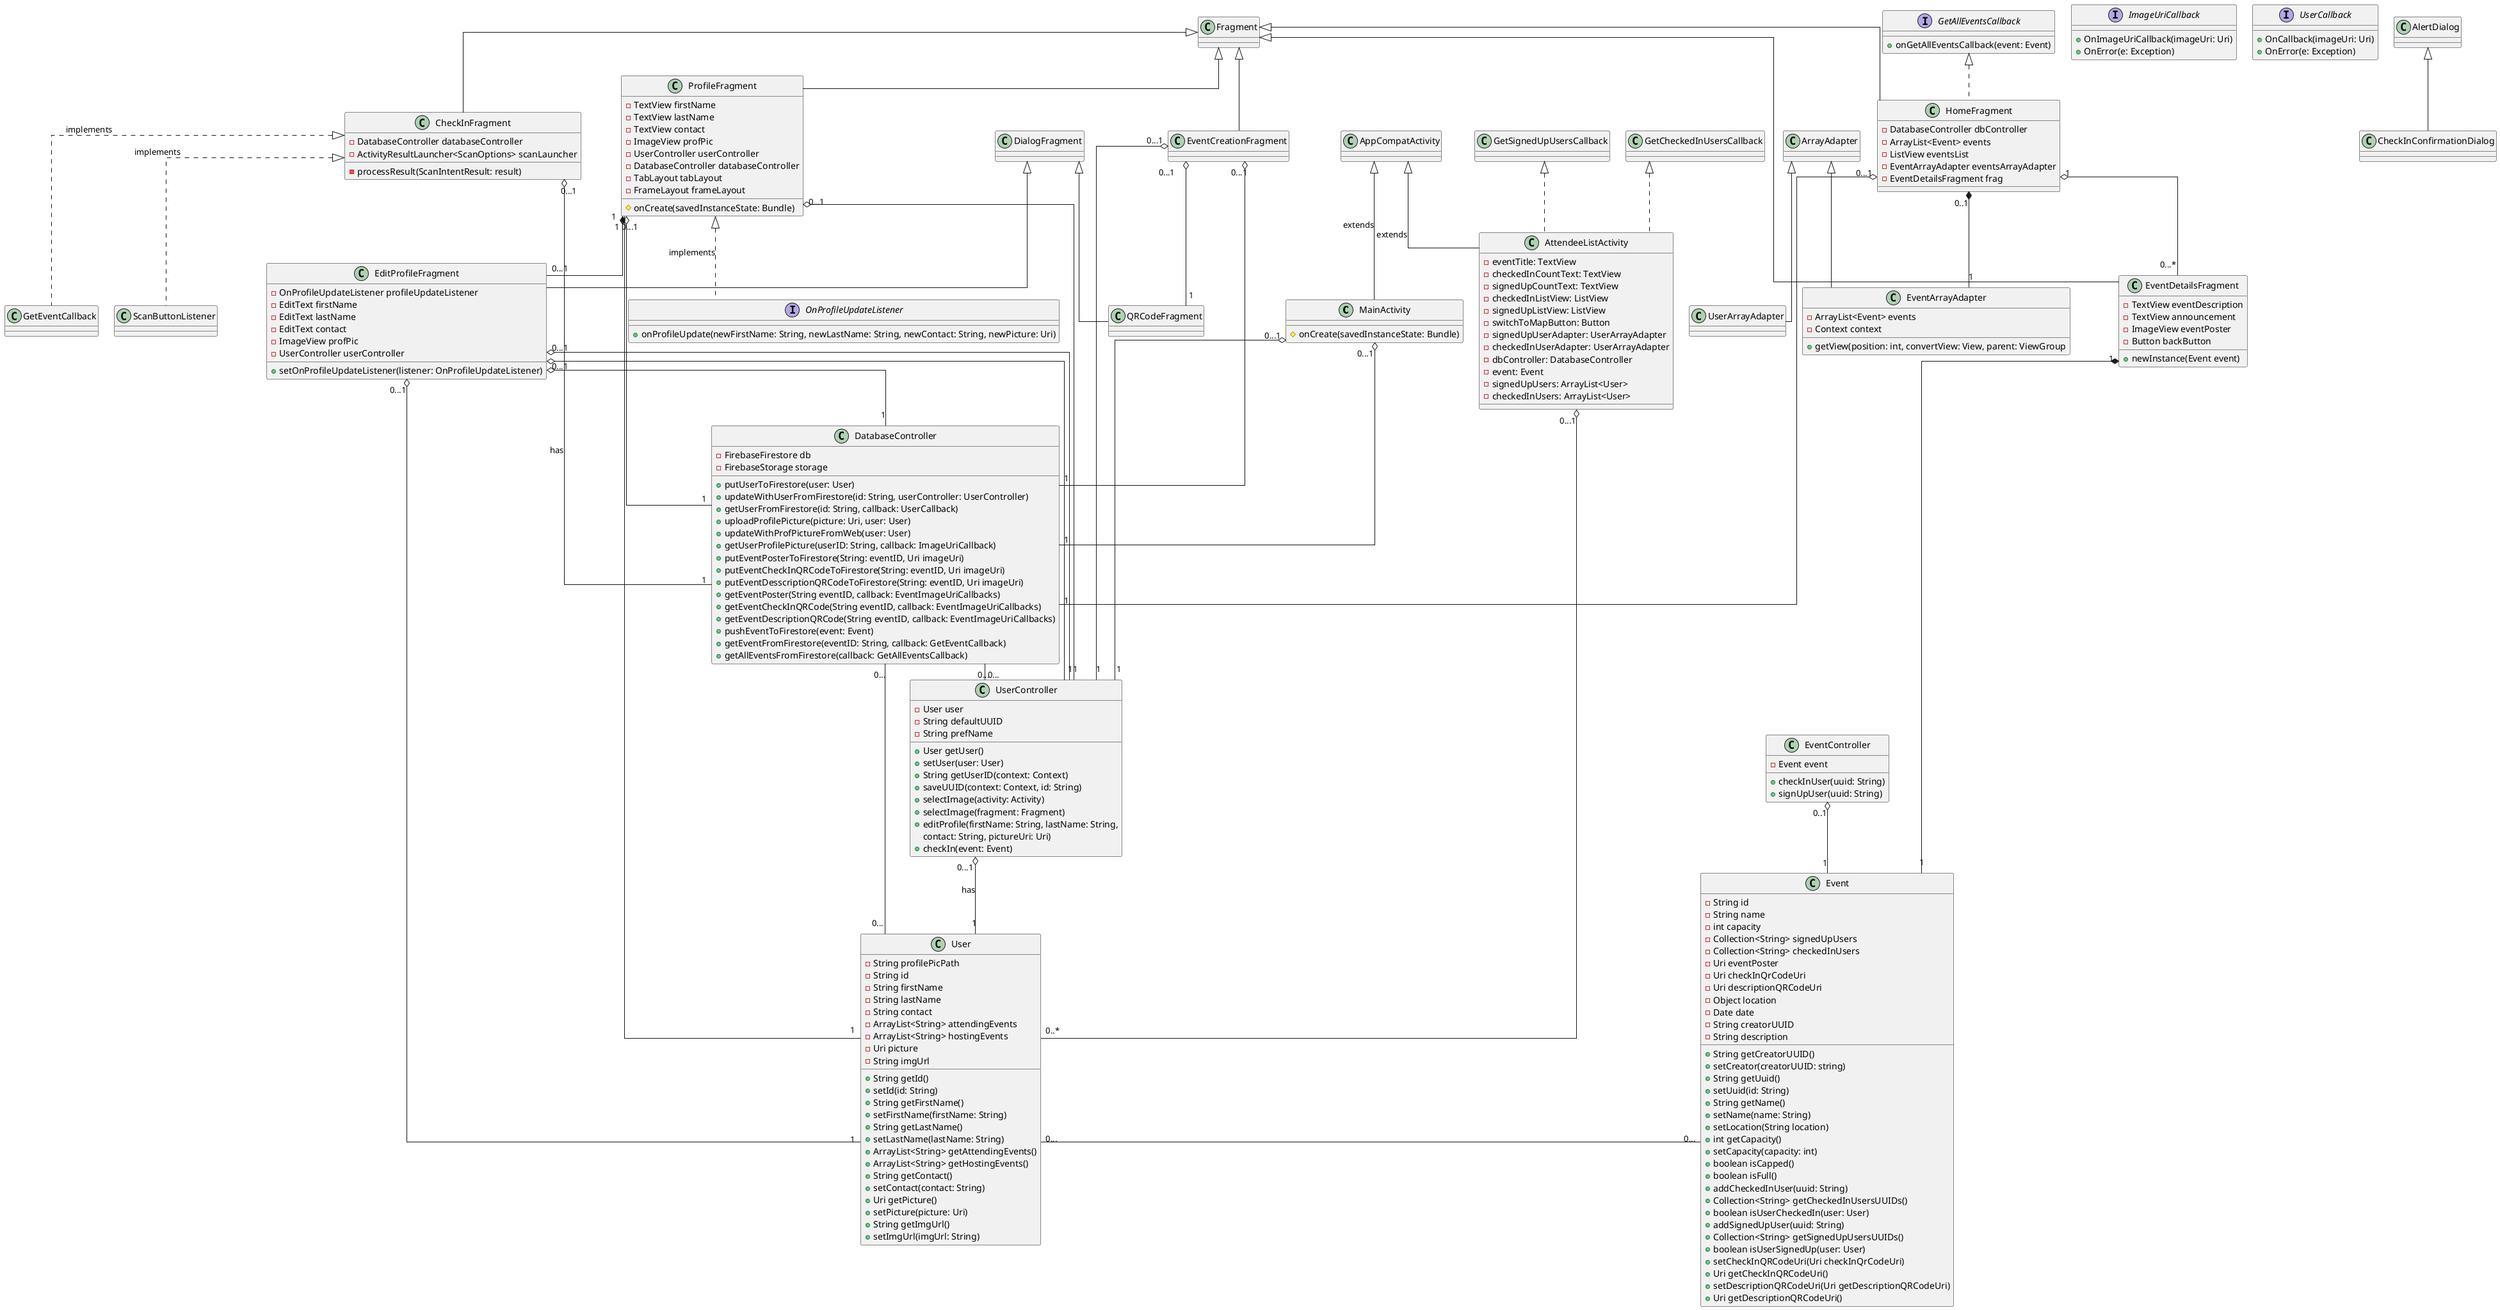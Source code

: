 @startuml
'https://plantuml.com/class-diagram

class MainActivity {
    #onCreate(savedInstanceState: Bundle)
}

class ProfileFragment {
    -TextView firstName
    -TextView lastName
    -TextView contact
    -ImageView profPic
    -UserController userController
    -DatabaseController databaseController
    -TabLayout tabLayout
    -FrameLayout frameLayout
    #onCreate(savedInstanceState: Bundle)
}

class UserController {
    -User user
    -String defaultUUID
    -String prefName
    +User getUser()
    +setUser(user: User)
    +String getUserID(context: Context)
    +saveUUID(context: Context, id: String)
    +selectImage(activity: Activity)
    +selectImage(fragment: Fragment)
    +editProfile(firstName: String, lastName: String,
    contact: String, pictureUri: Uri)
    +checkIn(event: Event)
}

class DatabaseController {
    -FirebaseFirestore db
    -FirebaseStorage storage
    +putUserToFirestore(user: User)
    +updateWithUserFromFirestore(id: String, userController: UserController)
    +getUserFromFirestore(id: String, callback: UserCallback)
    +uploadProfilePicture(picture: Uri, user: User)
    +updateWithProfPictureFromWeb(user: User)
    +getUserProfilePicture(userID: String, callback: ImageUriCallback)
    +putEventPosterToFirestore(String: eventID, Uri imageUri)
    +putEventCheckInQRCodeToFirestore(String: eventID, Uri imageUri)
    +putEventDesscriptionQRCodeToFirestore(String: eventID, Uri imageUri)
    +getEventPoster(String eventID, callback: EventImageUriCallbacks)
    +getEventCheckInQRCode(String eventID, callback: EventImageUriCallbacks)
    +getEventDescriptionQRCode(String eventID, callback: EventImageUriCallbacks)
    +pushEventToFirestore(event: Event)
    +getEventFromFirestore(eventID: String, callback: GetEventCallback)
    +getAllEventsFromFirestore(callback: GetAllEventsCallback)
}

class Event {
    -String id
    -String name
    -int capacity
    -Collection<String> signedUpUsers
    -Collection<String> checkedInUsers
    -Uri eventPoster
    -Uri checkInQrCodeUri
    -Uri descriptionQRCodeUri
    -Object location
    -Date date
    -String creatorUUID
    -String description
    +String getCreatorUUID()
    +setCreator(creatorUUID: string)
    +String getUuid()
    +setUuid(id: String)
    +String getName()
    +setName(name: String)
    +setLocation(String location)
    +int getCapacity()
    +setCapacity(capacity: int)
    +boolean isCapped()
    +boolean isFull()
    +addCheckedInUser(uuid: String)
    +Collection<String> getCheckedInUsersUUIDs()
    +boolean isUserCheckedIn(user: User)
    +addSignedUpUser(uuid: String)
    +Collection<String> getSignedUpUsersUUIDs()
    +boolean isUserSignedUp(user: User)
    +setCheckInQRCodeUri(Uri checkInQrCodeUri)
    +Uri getCheckInQRCodeUri()
    +setDescriptionQRCodeUri(Uri getDescriptionQRCodeUri)
    +Uri getDescriptionQRCodeUri()
}

class EventController{
  -Event event
  +checkInUser(uuid: String)
  +signUpUser(uuid: String)
}


class User {
    -String profilePicPath
    -String id
    -String firstName
    -String lastName
    -String contact
    -ArrayList<String> attendingEvents
    -ArrayList<String> hostingEvents
    -Uri picture
    -String imgUrl
    +String getId()
    +setId(id: String)
    +String getFirstName()
    +setFirstName(firstName: String)
    +String getLastName()
    +setLastName(lastName: String)
    +ArrayList<String> getAttendingEvents()
    +ArrayList<String> getHostingEvents()
    +String getContact()
    +setContact(contact: String)
    +Uri getPicture()
    +setPicture(picture: Uri)
    +String getImgUrl()
    +setImgUrl(imgUrl: String)
}

class CheckInFragment {
    -DatabaseController databaseController
    -ActivityResultLauncher<ScanOptions> scanLauncher
    -processResult(ScanIntentResult: result)
}


CheckInFragment <|.. ScanButtonListener : implements
CheckInFragment <|.. GetEventCallback : implements

class EditProfileFragment {
    -OnProfileUpdateListener profileUpdateListener
    -EditText firstName
    -EditText lastName
    -EditText contact
    -ImageView profPic
    -UserController userController
    +setOnProfileUpdateListener(listener: OnProfileUpdateListener)
}


class Fragment
class DialogFragment

interface OnProfileUpdateListener {
    +onProfileUpdate(newFirstName: String, newLastName: String, newContact: String, newPicture: Uri)
}

class EventArrayAdapter {
    -ArrayList<Event> events
    -Context context
    +getView(position: int, convertView: View, parent: ViewGroup
}

interface GetAllEventsCallback {
    +onGetAllEventsCallback(event: Event)
}

interface ImageUriCallback{
  +OnImageUriCallback(imageUri: Uri)
  +OnError(e: Exception)
}

interface UserCallback{
  +OnCallback(imageUri: Uri)
  +OnError(e: Exception)
}

class HomeFragment {
    -DatabaseController dbController
    -ArrayList<Event> events
    -ListView eventsList
    -EventArrayAdapter eventsArrayAdapter
    -EventDetailsFragment frag
}

class EventDetailsFragment {
    -TextView eventDescription
    -TextView announcement
    -ImageView eventPoster
    -Button backButton
    +newInstance(Event event)
}

class AttendeeListActivity {
    -eventTitle: TextView
    -checkedInCountText: TextView
    -signedUpCountText: TextView
    -checkedInListView: ListView
    -signedUpListView: ListView
    -switchToMapButton: Button
    -signedUpUserAdapter: UserArrayAdapter
    -checkedInUserAdapter: UserArrayAdapter
    -dbController: DatabaseController
    -event: Event
    -signedUpUsers: ArrayList<User>
    -checkedInUsers: ArrayList<User>
}

HomeFragment "1" o-- "0...*" EventDetailsFragment
EventDetailsFragment "1" *-- "1" Event

Fragment <|-- ProfileFragment
Fragment <|-- CheckInFragment
Fragment <|-- EventCreationFragment
Fragment <|-- EventDetailsFragment
Fragment <|-- HomeFragment

ArrayAdapter <|-- EventArrayAdapter
ArrayAdapter <|-- UserArrayAdapter

DialogFragment <|-- EditProfileFragment
DialogFragment <|-- QRCodeFragment

AlertDialog <|-- CheckInConfirmationDialog


AppCompatActivity <|-- MainActivity : extends
AppCompatActivity <|-- AttendeeListActivity : extends

ProfileFragment <|.. OnProfileUpdateListener : implements
ProfileFragment "0...1" o-- "1" DatabaseController
ProfileFragment "0...1" o-- "1" UserController
ProfileFragment "1" -- "1" User

MainActivity "0...1" o-- "1" DatabaseController
MainActivity "0...1" o-- "1" UserController

EditProfileFragment "0...1" o-- "1" DatabaseController
EditProfileFragment "0...1" o-- "1" UserController
EditProfileFragment "0...1" o-- "1" User

AttendeeListActivity "0...1" o-- "0..*" User

HomeFragment "0...1" o-- "1" DatabaseController
HomeFragment "0..1" *-- "1" EventArrayAdapter
GetAllEventsCallback <|.. HomeFragment
GetCheckedInUsersCallback <|.. AttendeeListActivity
GetSignedUpUsersCallback <|.. AttendeeListActivity

UserController "0...1" o-- "1" User : has
EventController "0..1" o-- "1" Event
DatabaseController "0..." -- "0..." User
DatabaseController "0..." -- "0..." UserController

CheckInFragment "0...1" o-- "1" DatabaseController : has

EventCreationFragment "0...1" o-- "1" DatabaseController
EventCreationFragment "0...1" o-- "1" UserController
EventCreationFragment "0...1" o-- "1" QRCodeFragment

EditProfileFragment o-- UserController
ProfileFragment "1" *-- "0...1" EditProfileFragment
Event "0..." -l- "0..." User

skinparam nodesep 25
skinparam ranksep 25
skinparam linetype ortho
@enduml

